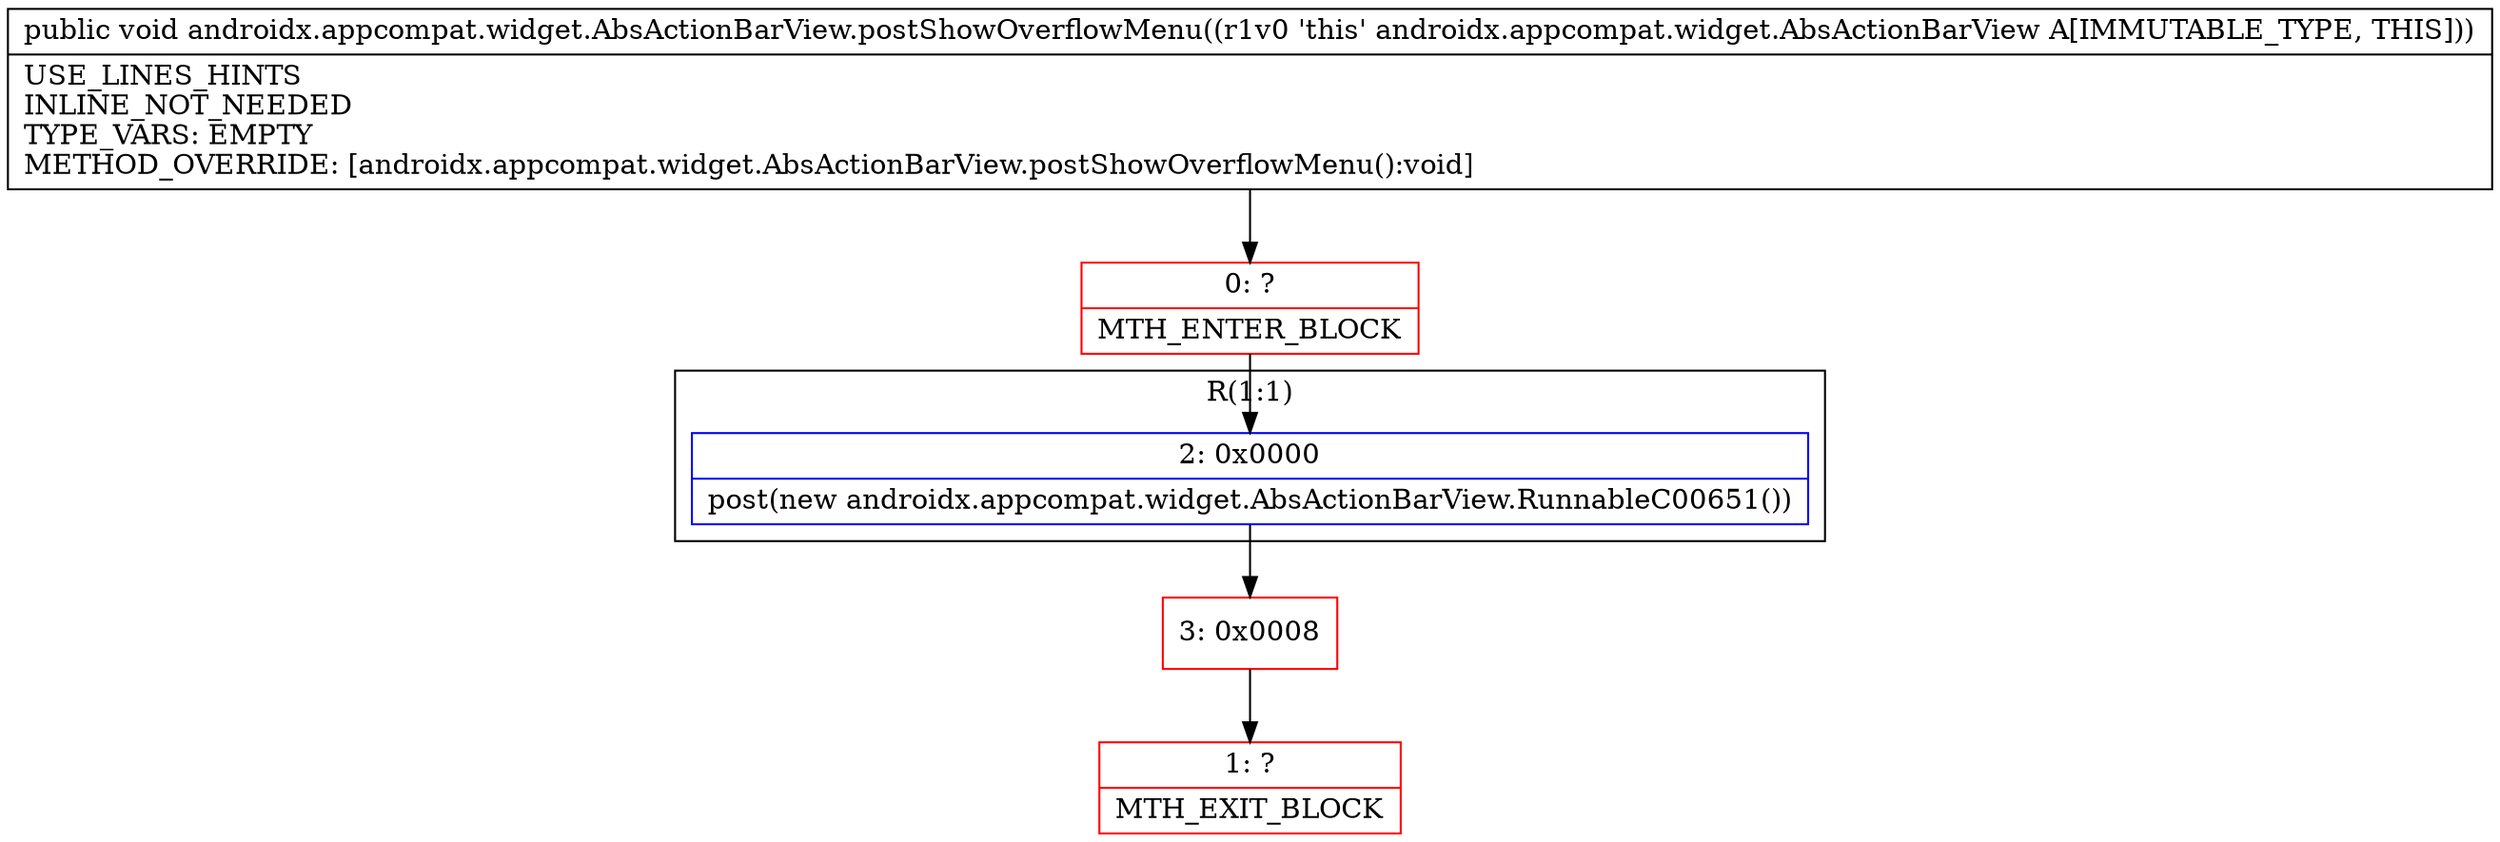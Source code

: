 digraph "CFG forandroidx.appcompat.widget.AbsActionBarView.postShowOverflowMenu()V" {
subgraph cluster_Region_1113626792 {
label = "R(1:1)";
node [shape=record,color=blue];
Node_2 [shape=record,label="{2\:\ 0x0000|post(new androidx.appcompat.widget.AbsActionBarView.RunnableC00651())\l}"];
}
Node_0 [shape=record,color=red,label="{0\:\ ?|MTH_ENTER_BLOCK\l}"];
Node_3 [shape=record,color=red,label="{3\:\ 0x0008}"];
Node_1 [shape=record,color=red,label="{1\:\ ?|MTH_EXIT_BLOCK\l}"];
MethodNode[shape=record,label="{public void androidx.appcompat.widget.AbsActionBarView.postShowOverflowMenu((r1v0 'this' androidx.appcompat.widget.AbsActionBarView A[IMMUTABLE_TYPE, THIS]))  | USE_LINES_HINTS\lINLINE_NOT_NEEDED\lTYPE_VARS: EMPTY\lMETHOD_OVERRIDE: [androidx.appcompat.widget.AbsActionBarView.postShowOverflowMenu():void]\l}"];
MethodNode -> Node_0;Node_2 -> Node_3;
Node_0 -> Node_2;
Node_3 -> Node_1;
}

